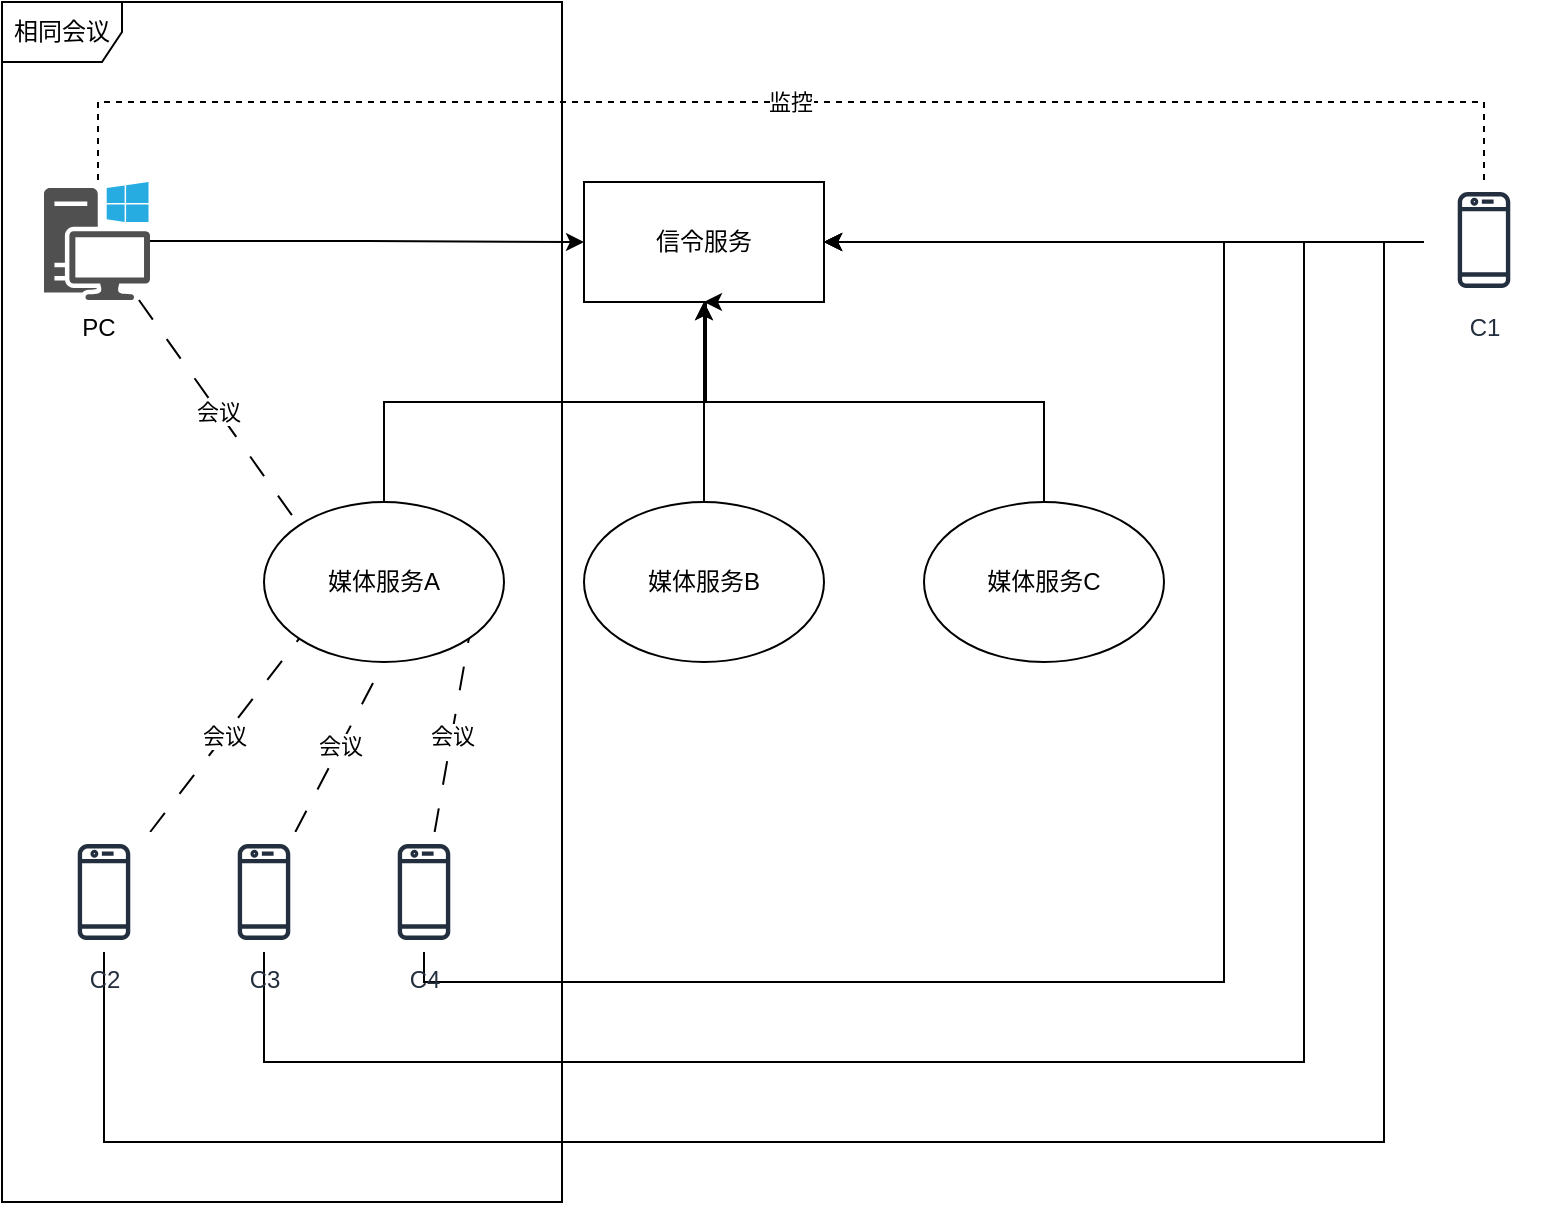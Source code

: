 <mxfile version="21.3.7" type="device">
  <diagram name="第 1 页" id="xGTW9p48c6aJy8hrtSUi">
    <mxGraphModel dx="1434" dy="844" grid="1" gridSize="10" guides="1" tooltips="1" connect="1" arrows="1" fold="1" page="1" pageScale="1" pageWidth="827" pageHeight="1169" math="0" shadow="0">
      <root>
        <mxCell id="0" />
        <mxCell id="1" parent="0" />
        <mxCell id="SBr6mprYGRwjEi2DS6lg-1" value="信令服务" style="rounded=0;whiteSpace=wrap;html=1;" parent="1" vertex="1">
          <mxGeometry x="331" y="210" width="120" height="60" as="geometry" />
        </mxCell>
        <mxCell id="SBr6mprYGRwjEi2DS6lg-5" style="edgeStyle=orthogonalEdgeStyle;rounded=0;orthogonalLoop=1;jettySize=auto;html=1;exitX=0.5;exitY=0;exitDx=0;exitDy=0;entryX=0.5;entryY=1;entryDx=0;entryDy=0;" parent="1" source="SBr6mprYGRwjEi2DS6lg-2" target="SBr6mprYGRwjEi2DS6lg-1" edge="1">
          <mxGeometry relative="1" as="geometry" />
        </mxCell>
        <mxCell id="SBr6mprYGRwjEi2DS6lg-2" value="媒体服务A" style="ellipse;whiteSpace=wrap;html=1;" parent="1" vertex="1">
          <mxGeometry x="171" y="370" width="120" height="80" as="geometry" />
        </mxCell>
        <mxCell id="SBr6mprYGRwjEi2DS6lg-6" style="edgeStyle=orthogonalEdgeStyle;rounded=0;orthogonalLoop=1;jettySize=auto;html=1;exitX=0.5;exitY=0;exitDx=0;exitDy=0;" parent="1" source="SBr6mprYGRwjEi2DS6lg-3" edge="1">
          <mxGeometry relative="1" as="geometry">
            <mxPoint x="391" y="270" as="targetPoint" />
          </mxGeometry>
        </mxCell>
        <mxCell id="SBr6mprYGRwjEi2DS6lg-3" value="媒体服务B" style="ellipse;whiteSpace=wrap;html=1;" parent="1" vertex="1">
          <mxGeometry x="331" y="370" width="120" height="80" as="geometry" />
        </mxCell>
        <mxCell id="SBr6mprYGRwjEi2DS6lg-7" style="edgeStyle=orthogonalEdgeStyle;rounded=0;orthogonalLoop=1;jettySize=auto;html=1;exitX=0.5;exitY=0;exitDx=0;exitDy=0;" parent="1" source="SBr6mprYGRwjEi2DS6lg-4" edge="1">
          <mxGeometry relative="1" as="geometry">
            <mxPoint x="391" y="270" as="targetPoint" />
            <Array as="points">
              <mxPoint x="561" y="320" />
              <mxPoint x="392" y="320" />
            </Array>
          </mxGeometry>
        </mxCell>
        <mxCell id="SBr6mprYGRwjEi2DS6lg-4" value="媒体服务C" style="ellipse;whiteSpace=wrap;html=1;" parent="1" vertex="1">
          <mxGeometry x="501" y="370" width="120" height="80" as="geometry" />
        </mxCell>
        <mxCell id="SBr6mprYGRwjEi2DS6lg-13" style="edgeStyle=orthogonalEdgeStyle;rounded=0;orthogonalLoop=1;jettySize=auto;html=1;entryX=1;entryY=0.5;entryDx=0;entryDy=0;" parent="1" source="SBr6mprYGRwjEi2DS6lg-8" target="SBr6mprYGRwjEi2DS6lg-1" edge="1">
          <mxGeometry relative="1" as="geometry">
            <Array as="points">
              <mxPoint x="671" y="240" />
              <mxPoint x="671" y="240" />
            </Array>
          </mxGeometry>
        </mxCell>
        <mxCell id="SBr6mprYGRwjEi2DS6lg-22" value="监控" style="edgeStyle=orthogonalEdgeStyle;rounded=0;orthogonalLoop=1;jettySize=auto;html=1;dashed=1;endArrow=none;endFill=0;" parent="1" source="SBr6mprYGRwjEi2DS6lg-8" target="SBr6mprYGRwjEi2DS6lg-10" edge="1">
          <mxGeometry relative="1" as="geometry">
            <Array as="points">
              <mxPoint x="781" y="170" />
              <mxPoint x="88" y="170" />
            </Array>
          </mxGeometry>
        </mxCell>
        <mxCell id="SBr6mprYGRwjEi2DS6lg-8" value="C1" style="sketch=0;outlineConnect=0;fontColor=#232F3E;gradientColor=none;strokeColor=#232F3E;fillColor=#ffffff;dashed=0;verticalLabelPosition=bottom;verticalAlign=top;align=center;html=1;fontSize=12;fontStyle=0;aspect=fixed;shape=mxgraph.aws4.resourceIcon;resIcon=mxgraph.aws4.mobile_client;" parent="1" vertex="1">
          <mxGeometry x="751" y="209" width="60" height="60" as="geometry" />
        </mxCell>
        <mxCell id="SBr6mprYGRwjEi2DS6lg-11" style="edgeStyle=orthogonalEdgeStyle;rounded=0;orthogonalLoop=1;jettySize=auto;html=1;entryX=0;entryY=0.5;entryDx=0;entryDy=0;" parent="1" source="SBr6mprYGRwjEi2DS6lg-10" target="SBr6mprYGRwjEi2DS6lg-1" edge="1">
          <mxGeometry relative="1" as="geometry" />
        </mxCell>
        <mxCell id="SBr6mprYGRwjEi2DS6lg-27" value="会议" style="rounded=0;orthogonalLoop=1;jettySize=auto;html=1;entryX=0;entryY=0;entryDx=0;entryDy=0;dashed=1;endArrow=none;endFill=0;dashPattern=12 12;" parent="1" source="SBr6mprYGRwjEi2DS6lg-10" target="SBr6mprYGRwjEi2DS6lg-2" edge="1">
          <mxGeometry relative="1" as="geometry" />
        </mxCell>
        <mxCell id="SBr6mprYGRwjEi2DS6lg-10" value="PC" style="sketch=0;pointerEvents=1;shadow=0;dashed=0;html=1;strokeColor=none;fillColor=#505050;labelPosition=center;verticalLabelPosition=bottom;verticalAlign=top;outlineConnect=0;align=center;shape=mxgraph.office.devices.workstation_pc;" parent="1" vertex="1">
          <mxGeometry x="61" y="210" width="53" height="59" as="geometry" />
        </mxCell>
        <mxCell id="SBr6mprYGRwjEi2DS6lg-20" style="edgeStyle=orthogonalEdgeStyle;rounded=0;orthogonalLoop=1;jettySize=auto;html=1;entryX=1;entryY=0.5;entryDx=0;entryDy=0;" parent="1" source="SBr6mprYGRwjEi2DS6lg-15" target="SBr6mprYGRwjEi2DS6lg-1" edge="1">
          <mxGeometry relative="1" as="geometry">
            <Array as="points">
              <mxPoint x="91" y="690" />
              <mxPoint x="731" y="690" />
              <mxPoint x="731" y="240" />
            </Array>
          </mxGeometry>
        </mxCell>
        <mxCell id="SBr6mprYGRwjEi2DS6lg-24" value="会议" style="rounded=0;orthogonalLoop=1;jettySize=auto;html=1;entryX=0;entryY=1;entryDx=0;entryDy=0;dashed=1;endArrow=none;endFill=0;dashPattern=12 12;" parent="1" source="SBr6mprYGRwjEi2DS6lg-15" target="SBr6mprYGRwjEi2DS6lg-2" edge="1">
          <mxGeometry relative="1" as="geometry" />
        </mxCell>
        <mxCell id="SBr6mprYGRwjEi2DS6lg-15" value="C2" style="sketch=0;outlineConnect=0;fontColor=#232F3E;gradientColor=none;strokeColor=#232F3E;fillColor=#ffffff;dashed=0;verticalLabelPosition=bottom;verticalAlign=top;align=center;html=1;fontSize=12;fontStyle=0;aspect=fixed;shape=mxgraph.aws4.resourceIcon;resIcon=mxgraph.aws4.mobile_client;" parent="1" vertex="1">
          <mxGeometry x="61" y="535" width="60" height="60" as="geometry" />
        </mxCell>
        <mxCell id="SBr6mprYGRwjEi2DS6lg-21" style="edgeStyle=orthogonalEdgeStyle;rounded=0;orthogonalLoop=1;jettySize=auto;html=1;entryX=1;entryY=0.5;entryDx=0;entryDy=0;" parent="1" source="SBr6mprYGRwjEi2DS6lg-16" target="SBr6mprYGRwjEi2DS6lg-1" edge="1">
          <mxGeometry relative="1" as="geometry">
            <Array as="points">
              <mxPoint x="171" y="650" />
              <mxPoint x="691" y="650" />
              <mxPoint x="691" y="240" />
            </Array>
          </mxGeometry>
        </mxCell>
        <mxCell id="SBr6mprYGRwjEi2DS6lg-25" value="会议" style="rounded=0;orthogonalLoop=1;jettySize=auto;html=1;entryX=0.5;entryY=1;entryDx=0;entryDy=0;dashed=1;endArrow=none;endFill=0;dashPattern=12 12;" parent="1" source="SBr6mprYGRwjEi2DS6lg-16" target="SBr6mprYGRwjEi2DS6lg-2" edge="1">
          <mxGeometry relative="1" as="geometry" />
        </mxCell>
        <mxCell id="SBr6mprYGRwjEi2DS6lg-16" value="C3" style="sketch=0;outlineConnect=0;fontColor=#232F3E;gradientColor=none;strokeColor=#232F3E;fillColor=#ffffff;dashed=0;verticalLabelPosition=bottom;verticalAlign=top;align=center;html=1;fontSize=12;fontStyle=0;aspect=fixed;shape=mxgraph.aws4.resourceIcon;resIcon=mxgraph.aws4.mobile_client;" parent="1" vertex="1">
          <mxGeometry x="141" y="535" width="60" height="60" as="geometry" />
        </mxCell>
        <mxCell id="SBr6mprYGRwjEi2DS6lg-23" style="edgeStyle=orthogonalEdgeStyle;rounded=0;orthogonalLoop=1;jettySize=auto;html=1;entryX=1;entryY=0.5;entryDx=0;entryDy=0;" parent="1" source="SBr6mprYGRwjEi2DS6lg-17" target="SBr6mprYGRwjEi2DS6lg-1" edge="1">
          <mxGeometry relative="1" as="geometry">
            <Array as="points">
              <mxPoint x="251" y="610" />
              <mxPoint x="651" y="610" />
              <mxPoint x="651" y="240" />
            </Array>
          </mxGeometry>
        </mxCell>
        <mxCell id="SBr6mprYGRwjEi2DS6lg-26" value="会议" style="rounded=0;orthogonalLoop=1;jettySize=auto;html=1;entryX=1;entryY=1;entryDx=0;entryDy=0;dashed=1;endArrow=none;endFill=0;dashPattern=12 12;" parent="1" source="SBr6mprYGRwjEi2DS6lg-17" target="SBr6mprYGRwjEi2DS6lg-2" edge="1">
          <mxGeometry relative="1" as="geometry" />
        </mxCell>
        <mxCell id="SBr6mprYGRwjEi2DS6lg-17" value="C4" style="sketch=0;outlineConnect=0;fontColor=#232F3E;gradientColor=none;strokeColor=#232F3E;fillColor=#ffffff;dashed=0;verticalLabelPosition=bottom;verticalAlign=top;align=center;html=1;fontSize=12;fontStyle=0;aspect=fixed;shape=mxgraph.aws4.resourceIcon;resIcon=mxgraph.aws4.mobile_client;" parent="1" vertex="1">
          <mxGeometry x="221" y="535" width="60" height="60" as="geometry" />
        </mxCell>
        <mxCell id="SBr6mprYGRwjEi2DS6lg-28" value="相同会议" style="shape=umlFrame;whiteSpace=wrap;html=1;pointerEvents=0;" parent="1" vertex="1">
          <mxGeometry x="40" y="120" width="280" height="600" as="geometry" />
        </mxCell>
      </root>
    </mxGraphModel>
  </diagram>
</mxfile>
